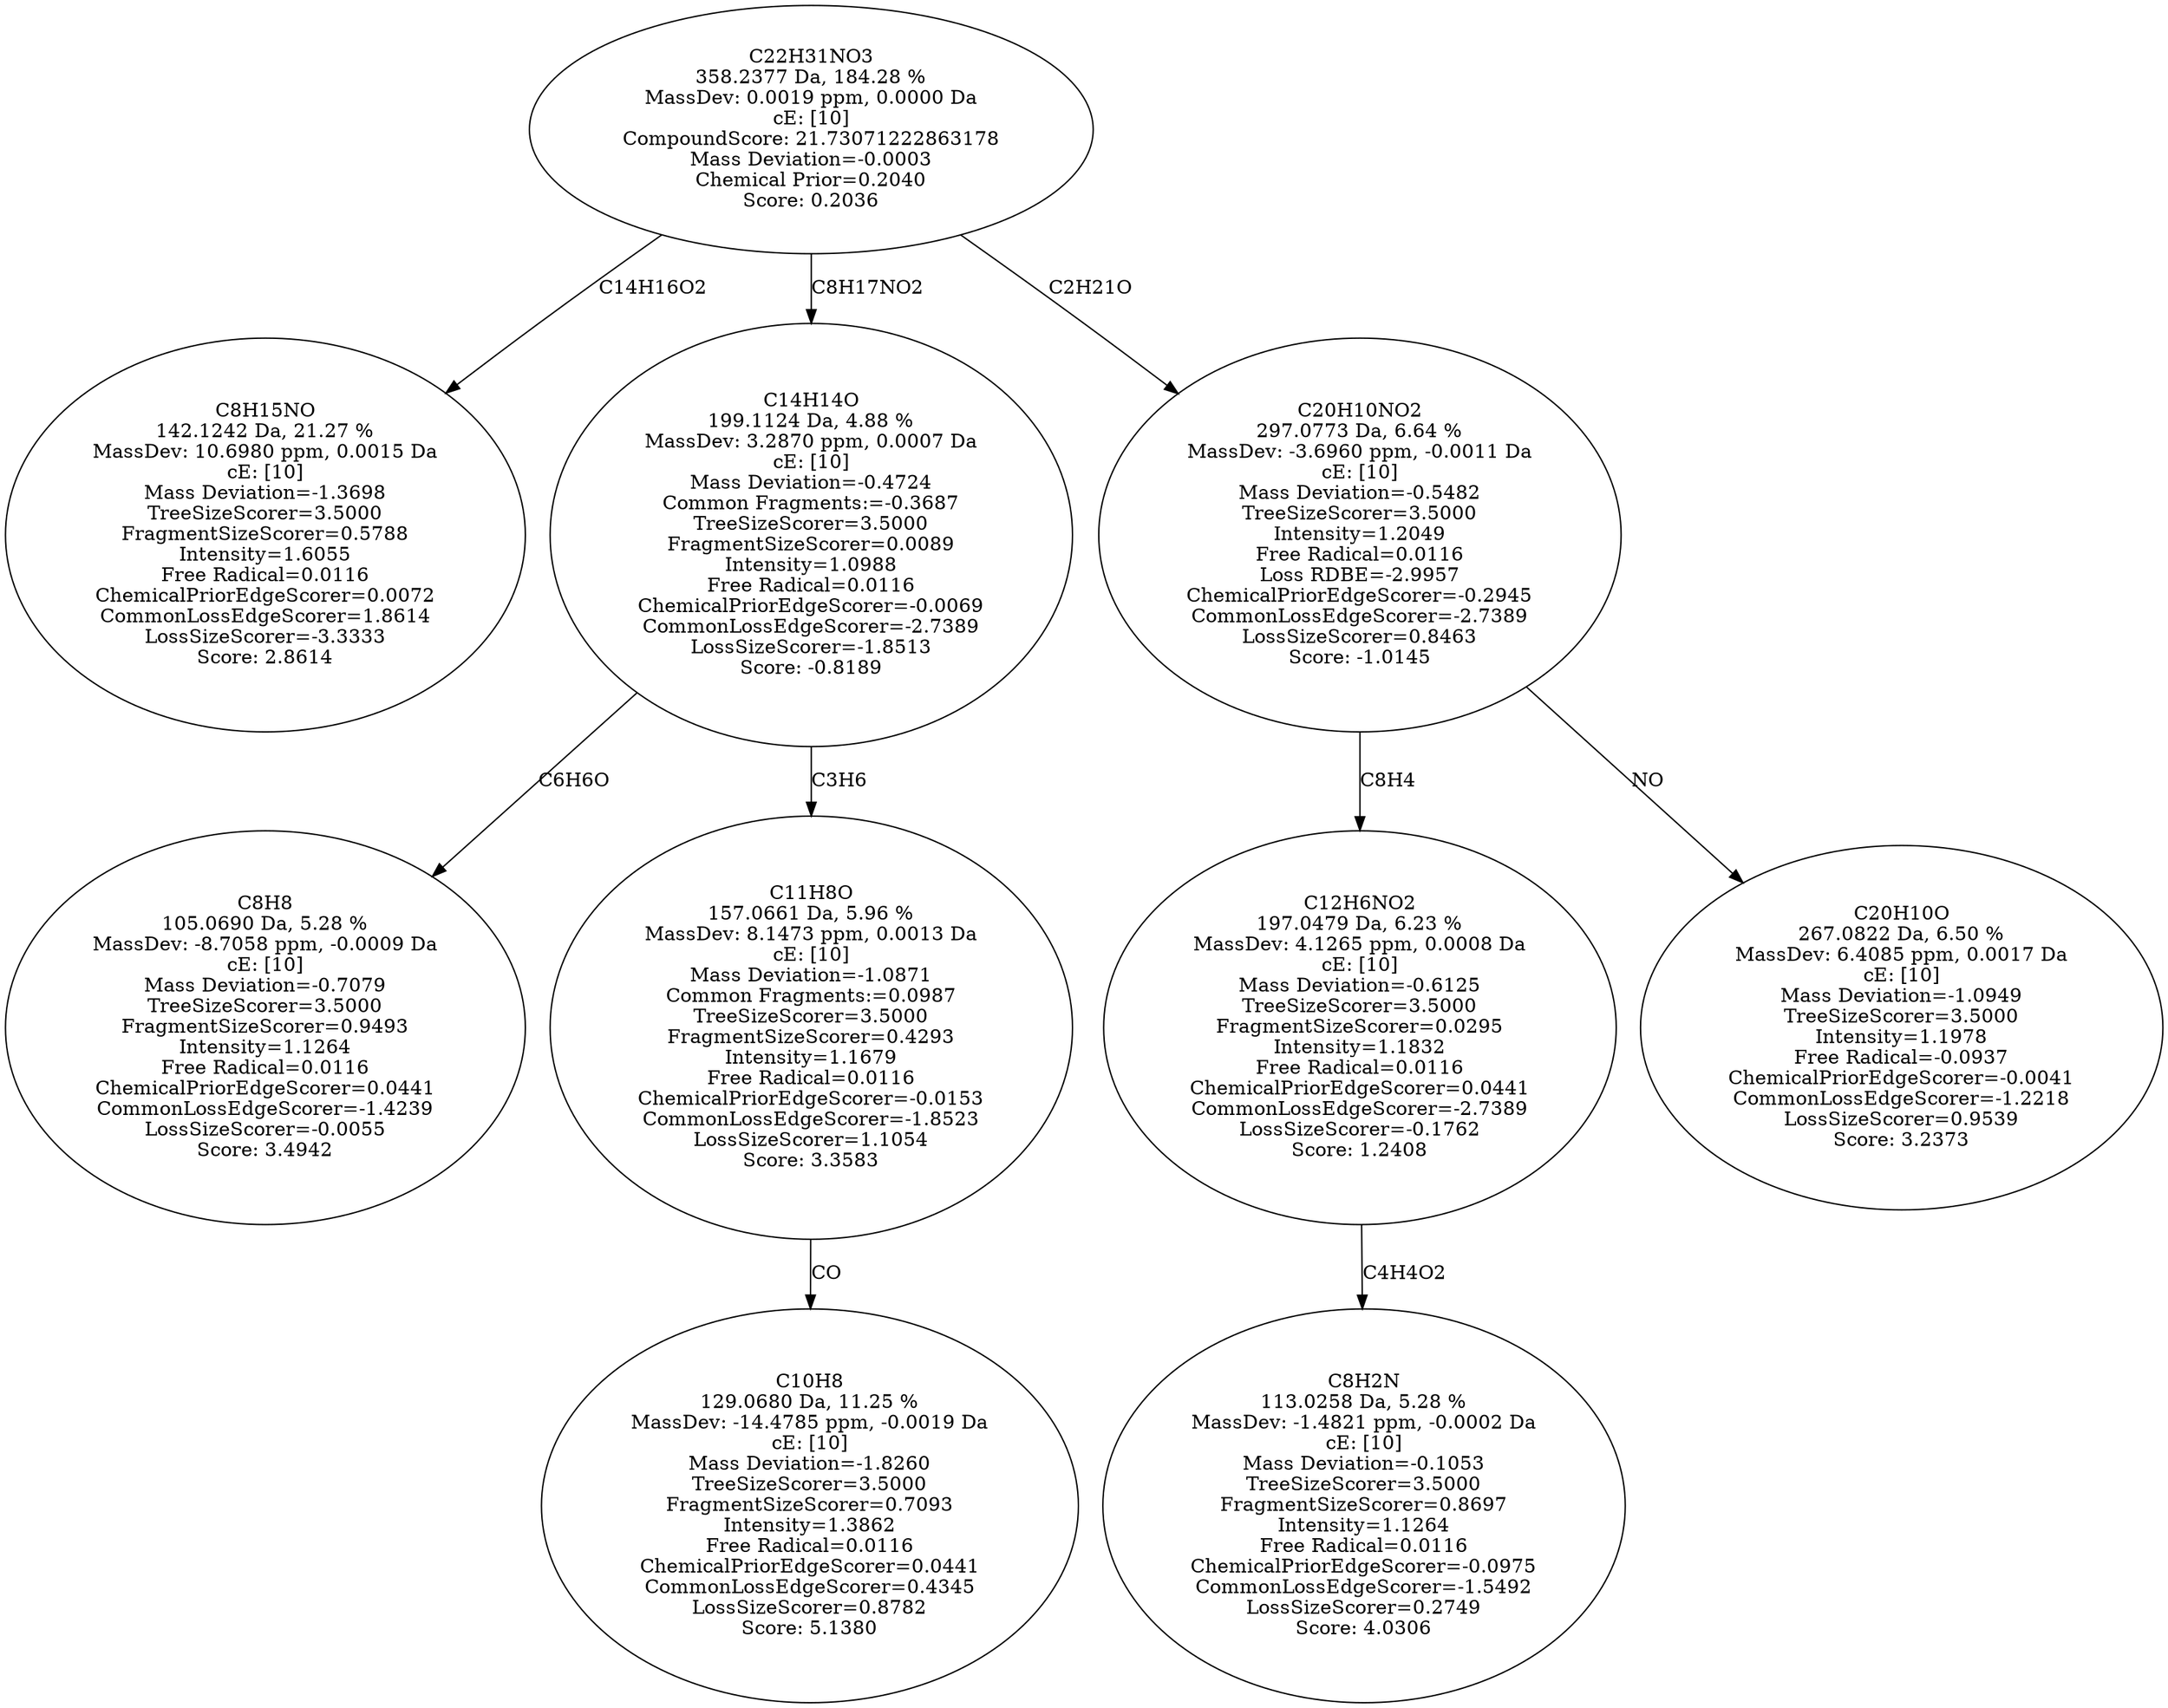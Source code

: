 strict digraph {
v1 [label="C8H15NO\n142.1242 Da, 21.27 %\nMassDev: 10.6980 ppm, 0.0015 Da\ncE: [10]\nMass Deviation=-1.3698\nTreeSizeScorer=3.5000\nFragmentSizeScorer=0.5788\nIntensity=1.6055\nFree Radical=0.0116\nChemicalPriorEdgeScorer=0.0072\nCommonLossEdgeScorer=1.8614\nLossSizeScorer=-3.3333\nScore: 2.8614"];
v2 [label="C8H8\n105.0690 Da, 5.28 %\nMassDev: -8.7058 ppm, -0.0009 Da\ncE: [10]\nMass Deviation=-0.7079\nTreeSizeScorer=3.5000\nFragmentSizeScorer=0.9493\nIntensity=1.1264\nFree Radical=0.0116\nChemicalPriorEdgeScorer=0.0441\nCommonLossEdgeScorer=-1.4239\nLossSizeScorer=-0.0055\nScore: 3.4942"];
v3 [label="C10H8\n129.0680 Da, 11.25 %\nMassDev: -14.4785 ppm, -0.0019 Da\ncE: [10]\nMass Deviation=-1.8260\nTreeSizeScorer=3.5000\nFragmentSizeScorer=0.7093\nIntensity=1.3862\nFree Radical=0.0116\nChemicalPriorEdgeScorer=0.0441\nCommonLossEdgeScorer=0.4345\nLossSizeScorer=0.8782\nScore: 5.1380"];
v4 [label="C11H8O\n157.0661 Da, 5.96 %\nMassDev: 8.1473 ppm, 0.0013 Da\ncE: [10]\nMass Deviation=-1.0871\nCommon Fragments:=0.0987\nTreeSizeScorer=3.5000\nFragmentSizeScorer=0.4293\nIntensity=1.1679\nFree Radical=0.0116\nChemicalPriorEdgeScorer=-0.0153\nCommonLossEdgeScorer=-1.8523\nLossSizeScorer=1.1054\nScore: 3.3583"];
v5 [label="C14H14O\n199.1124 Da, 4.88 %\nMassDev: 3.2870 ppm, 0.0007 Da\ncE: [10]\nMass Deviation=-0.4724\nCommon Fragments:=-0.3687\nTreeSizeScorer=3.5000\nFragmentSizeScorer=0.0089\nIntensity=1.0988\nFree Radical=0.0116\nChemicalPriorEdgeScorer=-0.0069\nCommonLossEdgeScorer=-2.7389\nLossSizeScorer=-1.8513\nScore: -0.8189"];
v6 [label="C8H2N\n113.0258 Da, 5.28 %\nMassDev: -1.4821 ppm, -0.0002 Da\ncE: [10]\nMass Deviation=-0.1053\nTreeSizeScorer=3.5000\nFragmentSizeScorer=0.8697\nIntensity=1.1264\nFree Radical=0.0116\nChemicalPriorEdgeScorer=-0.0975\nCommonLossEdgeScorer=-1.5492\nLossSizeScorer=0.2749\nScore: 4.0306"];
v7 [label="C12H6NO2\n197.0479 Da, 6.23 %\nMassDev: 4.1265 ppm, 0.0008 Da\ncE: [10]\nMass Deviation=-0.6125\nTreeSizeScorer=3.5000\nFragmentSizeScorer=0.0295\nIntensity=1.1832\nFree Radical=0.0116\nChemicalPriorEdgeScorer=0.0441\nCommonLossEdgeScorer=-2.7389\nLossSizeScorer=-0.1762\nScore: 1.2408"];
v8 [label="C20H10O\n267.0822 Da, 6.50 %\nMassDev: 6.4085 ppm, 0.0017 Da\ncE: [10]\nMass Deviation=-1.0949\nTreeSizeScorer=3.5000\nIntensity=1.1978\nFree Radical=-0.0937\nChemicalPriorEdgeScorer=-0.0041\nCommonLossEdgeScorer=-1.2218\nLossSizeScorer=0.9539\nScore: 3.2373"];
v9 [label="C20H10NO2\n297.0773 Da, 6.64 %\nMassDev: -3.6960 ppm, -0.0011 Da\ncE: [10]\nMass Deviation=-0.5482\nTreeSizeScorer=3.5000\nIntensity=1.2049\nFree Radical=0.0116\nLoss RDBE=-2.9957\nChemicalPriorEdgeScorer=-0.2945\nCommonLossEdgeScorer=-2.7389\nLossSizeScorer=0.8463\nScore: -1.0145"];
v10 [label="C22H31NO3\n358.2377 Da, 184.28 %\nMassDev: 0.0019 ppm, 0.0000 Da\ncE: [10]\nCompoundScore: 21.73071222863178\nMass Deviation=-0.0003\nChemical Prior=0.2040\nScore: 0.2036"];
v10 -> v1 [label="C14H16O2"];
v5 -> v2 [label="C6H6O"];
v4 -> v3 [label="CO"];
v5 -> v4 [label="C3H6"];
v10 -> v5 [label="C8H17NO2"];
v7 -> v6 [label="C4H4O2"];
v9 -> v7 [label="C8H4"];
v9 -> v8 [label="NO"];
v10 -> v9 [label="C2H21O"];
}